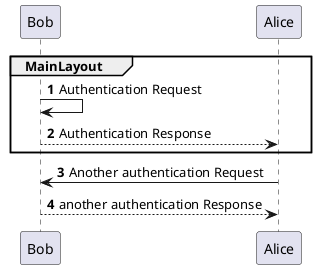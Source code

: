 @startuml
'https://plantuml.com/sequence-diagram

autonumber

group MainLayout

Bob -> Bob: Authentication Request
Bob --> Alice: Authentication Response
end

Alice -> Bob: Another authentication Request
Alice <-- Bob: another authentication Response
@enduml